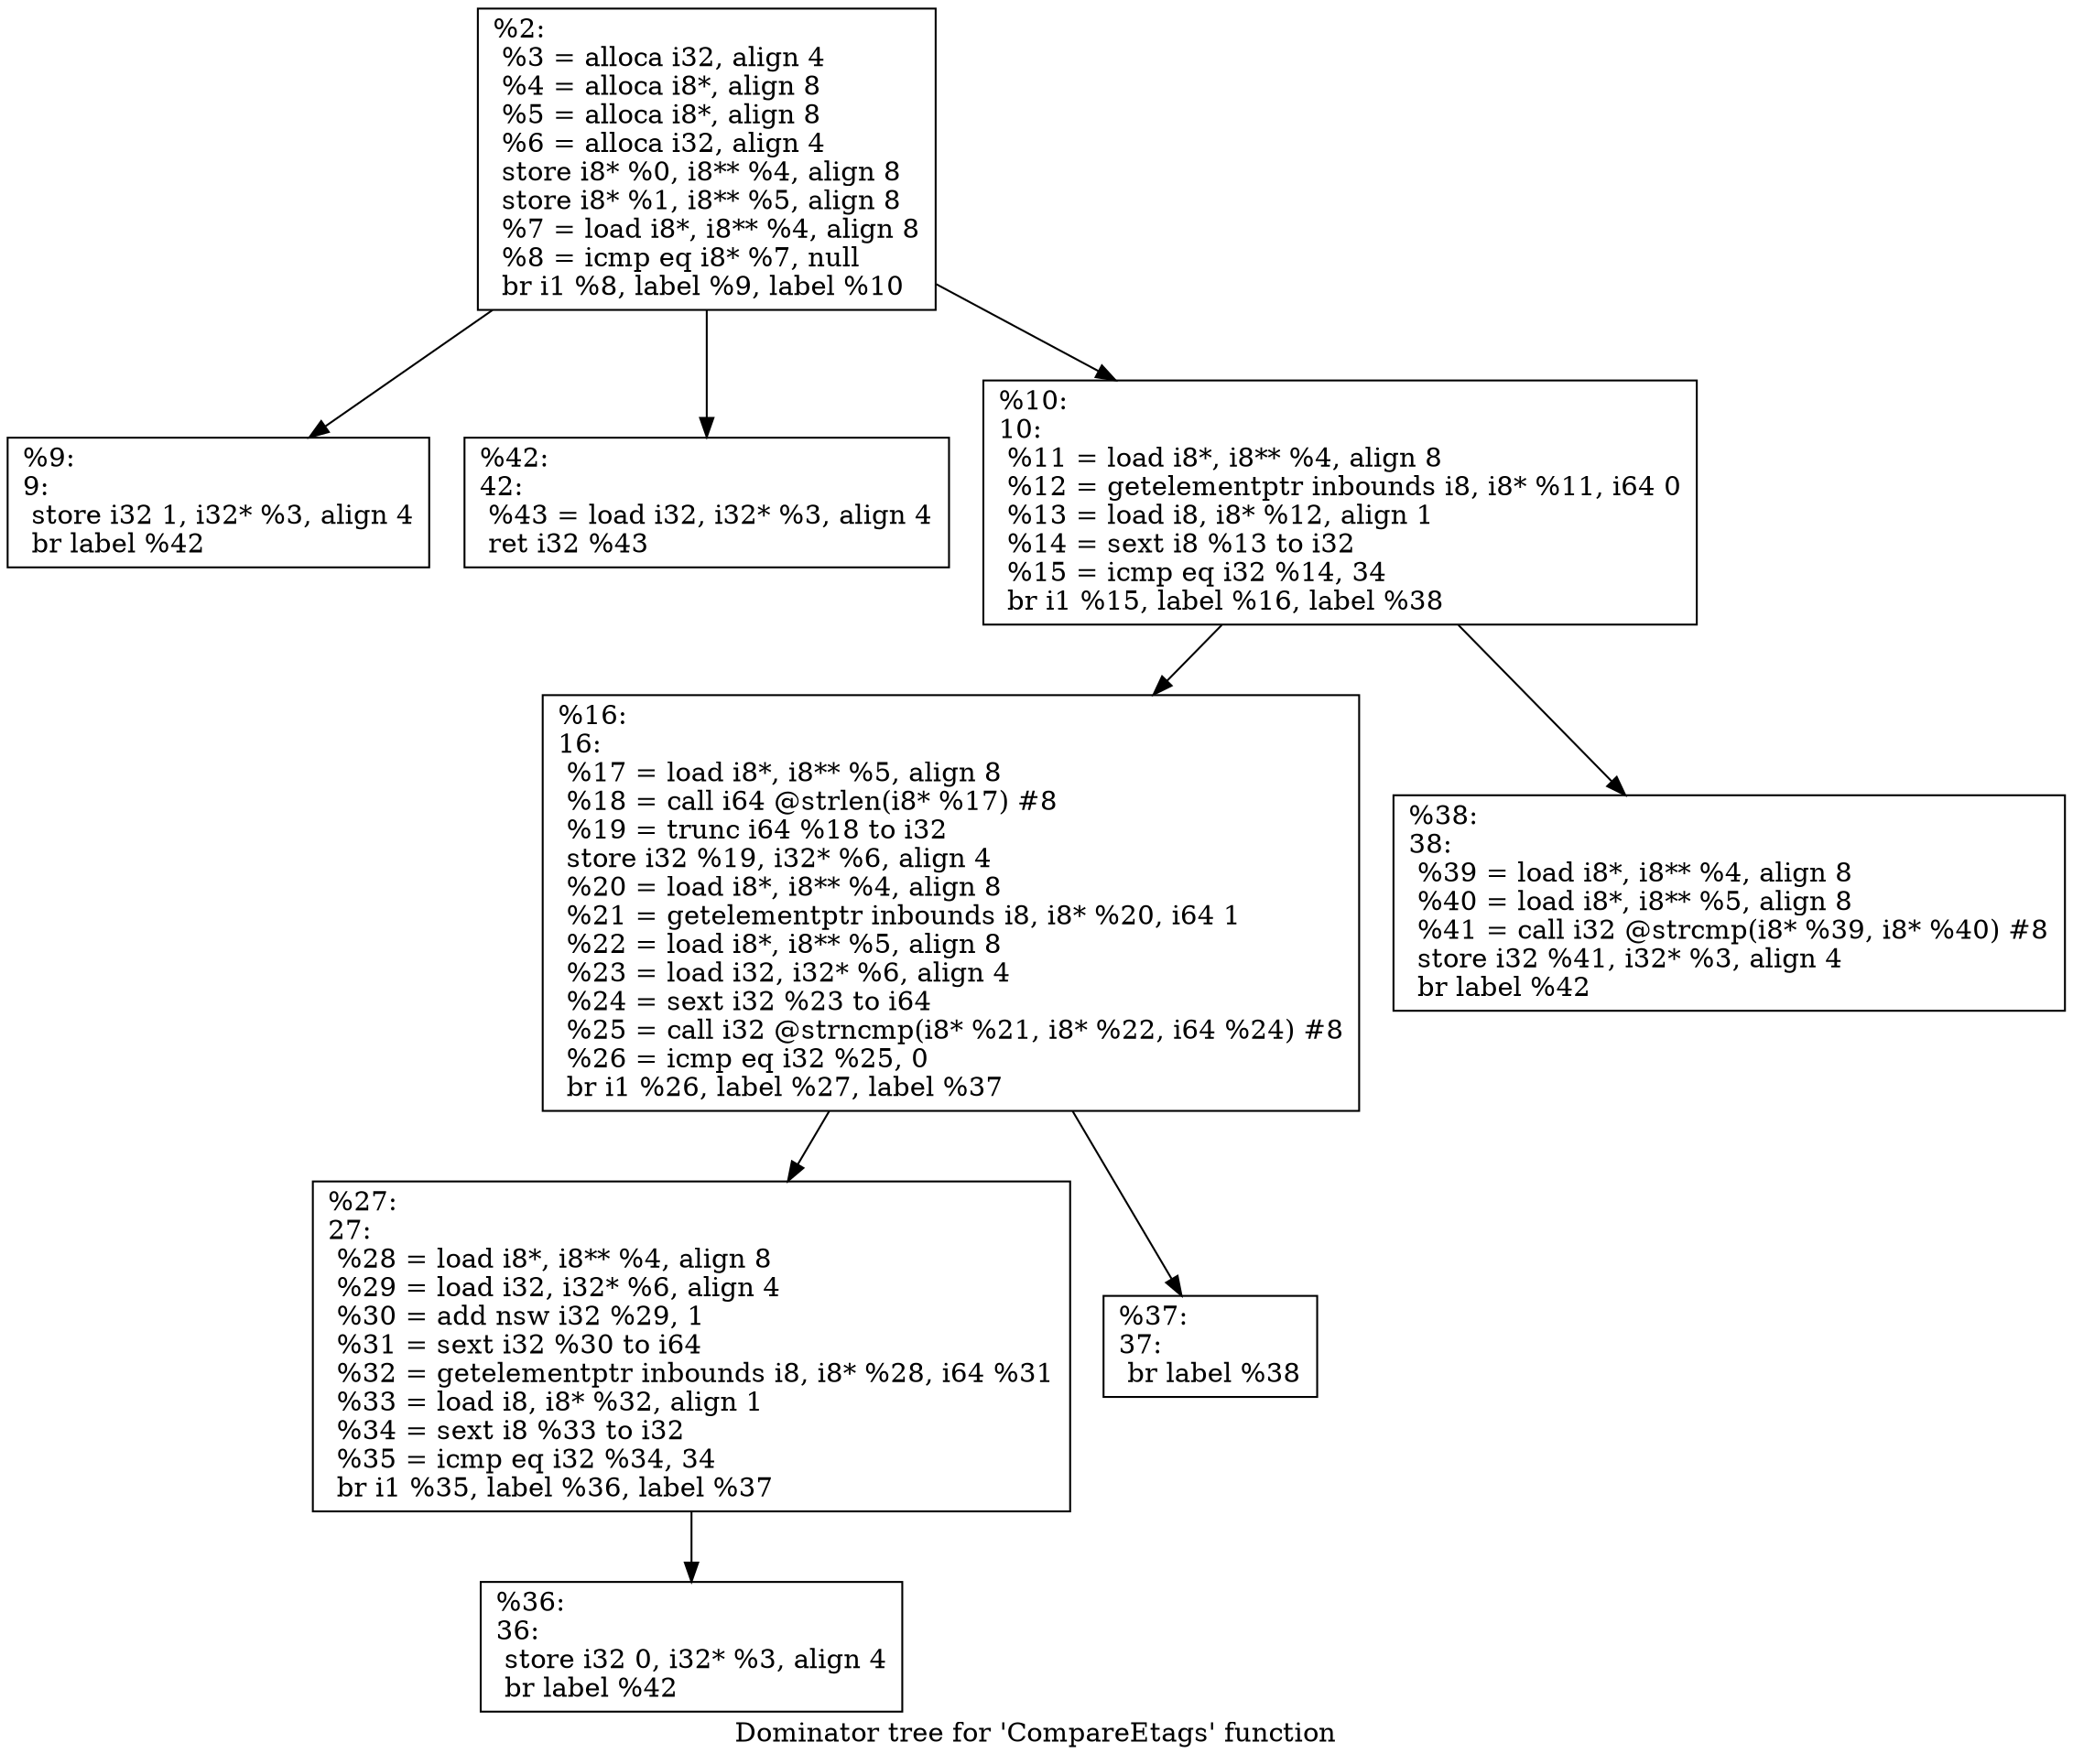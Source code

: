 digraph "Dominator tree for 'CompareEtags' function" {
	label="Dominator tree for 'CompareEtags' function";

	Node0x1d9df00 [shape=record,label="{%2:\l  %3 = alloca i32, align 4\l  %4 = alloca i8*, align 8\l  %5 = alloca i8*, align 8\l  %6 = alloca i32, align 4\l  store i8* %0, i8** %4, align 8\l  store i8* %1, i8** %5, align 8\l  %7 = load i8*, i8** %4, align 8\l  %8 = icmp eq i8* %7, null\l  br i1 %8, label %9, label %10\l}"];
	Node0x1d9df00 -> Node0x1e0b360;
	Node0x1d9df00 -> Node0x1e4b4e0;
	Node0x1d9df00 -> Node0x1db4f70;
	Node0x1e0b360 [shape=record,label="{%9:\l9:                                                \l  store i32 1, i32* %3, align 4\l  br label %42\l}"];
	Node0x1e4b4e0 [shape=record,label="{%42:\l42:                                               \l  %43 = load i32, i32* %3, align 4\l  ret i32 %43\l}"];
	Node0x1db4f70 [shape=record,label="{%10:\l10:                                               \l  %11 = load i8*, i8** %4, align 8\l  %12 = getelementptr inbounds i8, i8* %11, i64 0\l  %13 = load i8, i8* %12, align 1\l  %14 = sext i8 %13 to i32\l  %15 = icmp eq i32 %14, 34\l  br i1 %15, label %16, label %38\l}"];
	Node0x1db4f70 -> Node0x1dc4da0;
	Node0x1db4f70 -> Node0x1dead30;
	Node0x1dc4da0 [shape=record,label="{%16:\l16:                                               \l  %17 = load i8*, i8** %5, align 8\l  %18 = call i64 @strlen(i8* %17) #8\l  %19 = trunc i64 %18 to i32\l  store i32 %19, i32* %6, align 4\l  %20 = load i8*, i8** %4, align 8\l  %21 = getelementptr inbounds i8, i8* %20, i64 1\l  %22 = load i8*, i8** %5, align 8\l  %23 = load i32, i32* %6, align 4\l  %24 = sext i32 %23 to i64\l  %25 = call i32 @strncmp(i8* %21, i8* %22, i64 %24) #8\l  %26 = icmp eq i32 %25, 0\l  br i1 %26, label %27, label %37\l}"];
	Node0x1dc4da0 -> Node0x1db8400;
	Node0x1dc4da0 -> Node0x1e58a90;
	Node0x1db8400 [shape=record,label="{%27:\l27:                                               \l  %28 = load i8*, i8** %4, align 8\l  %29 = load i32, i32* %6, align 4\l  %30 = add nsw i32 %29, 1\l  %31 = sext i32 %30 to i64\l  %32 = getelementptr inbounds i8, i8* %28, i64 %31\l  %33 = load i8, i8* %32, align 1\l  %34 = sext i8 %33 to i32\l  %35 = icmp eq i32 %34, 34\l  br i1 %35, label %36, label %37\l}"];
	Node0x1db8400 -> Node0x1e063f0;
	Node0x1e063f0 [shape=record,label="{%36:\l36:                                               \l  store i32 0, i32* %3, align 4\l  br label %42\l}"];
	Node0x1e58a90 [shape=record,label="{%37:\l37:                                               \l  br label %38\l}"];
	Node0x1dead30 [shape=record,label="{%38:\l38:                                               \l  %39 = load i8*, i8** %4, align 8\l  %40 = load i8*, i8** %5, align 8\l  %41 = call i32 @strcmp(i8* %39, i8* %40) #8\l  store i32 %41, i32* %3, align 4\l  br label %42\l}"];
}
